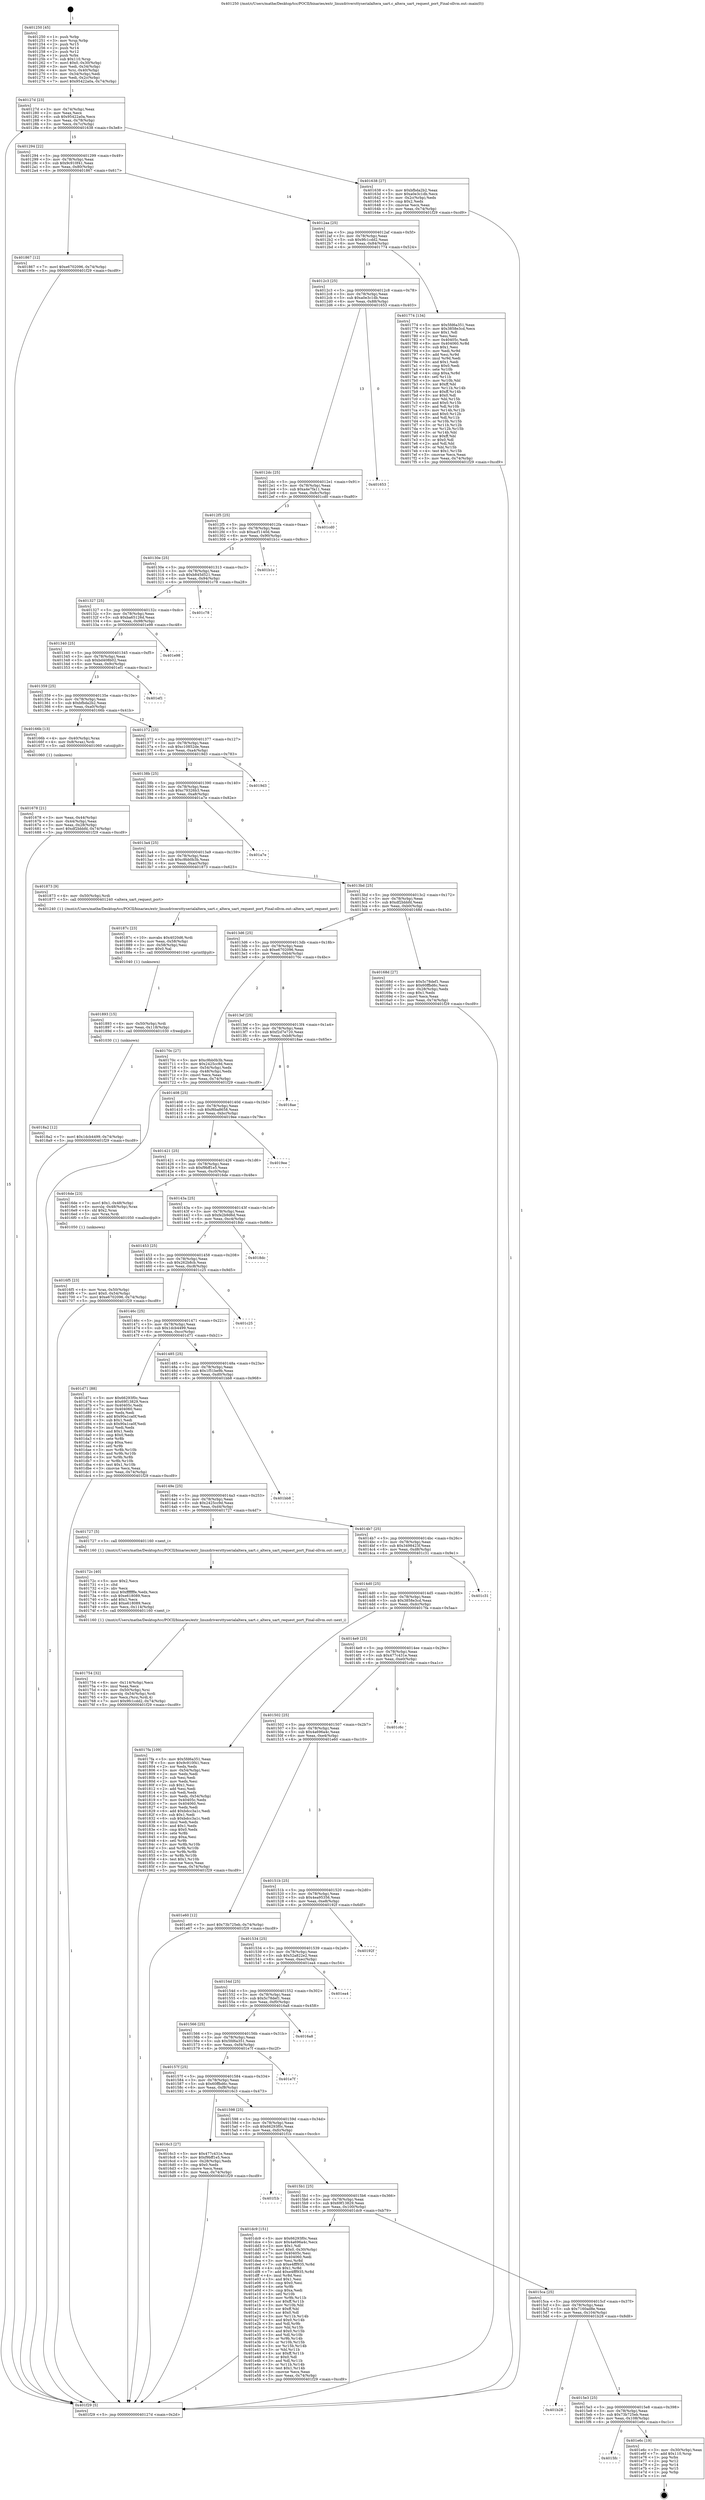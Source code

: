 digraph "0x401250" {
  label = "0x401250 (/mnt/c/Users/mathe/Desktop/tcc/POCII/binaries/extr_linuxdriversttyserialaltera_uart.c_altera_uart_request_port_Final-ollvm.out::main(0))"
  labelloc = "t"
  node[shape=record]

  Entry [label="",width=0.3,height=0.3,shape=circle,fillcolor=black,style=filled]
  "0x40127d" [label="{
     0x40127d [23]\l
     | [instrs]\l
     &nbsp;&nbsp;0x40127d \<+3\>: mov -0x74(%rbp),%eax\l
     &nbsp;&nbsp;0x401280 \<+2\>: mov %eax,%ecx\l
     &nbsp;&nbsp;0x401282 \<+6\>: sub $0x95422a0a,%ecx\l
     &nbsp;&nbsp;0x401288 \<+3\>: mov %eax,-0x78(%rbp)\l
     &nbsp;&nbsp;0x40128b \<+3\>: mov %ecx,-0x7c(%rbp)\l
     &nbsp;&nbsp;0x40128e \<+6\>: je 0000000000401638 \<main+0x3e8\>\l
  }"]
  "0x401638" [label="{
     0x401638 [27]\l
     | [instrs]\l
     &nbsp;&nbsp;0x401638 \<+5\>: mov $0xbfbda2b2,%eax\l
     &nbsp;&nbsp;0x40163d \<+5\>: mov $0xa0e3c1db,%ecx\l
     &nbsp;&nbsp;0x401642 \<+3\>: mov -0x2c(%rbp),%edx\l
     &nbsp;&nbsp;0x401645 \<+3\>: cmp $0x2,%edx\l
     &nbsp;&nbsp;0x401648 \<+3\>: cmovne %ecx,%eax\l
     &nbsp;&nbsp;0x40164b \<+3\>: mov %eax,-0x74(%rbp)\l
     &nbsp;&nbsp;0x40164e \<+5\>: jmp 0000000000401f29 \<main+0xcd9\>\l
  }"]
  "0x401294" [label="{
     0x401294 [22]\l
     | [instrs]\l
     &nbsp;&nbsp;0x401294 \<+5\>: jmp 0000000000401299 \<main+0x49\>\l
     &nbsp;&nbsp;0x401299 \<+3\>: mov -0x78(%rbp),%eax\l
     &nbsp;&nbsp;0x40129c \<+5\>: sub $0x9c910f41,%eax\l
     &nbsp;&nbsp;0x4012a1 \<+3\>: mov %eax,-0x80(%rbp)\l
     &nbsp;&nbsp;0x4012a4 \<+6\>: je 0000000000401867 \<main+0x617\>\l
  }"]
  "0x401f29" [label="{
     0x401f29 [5]\l
     | [instrs]\l
     &nbsp;&nbsp;0x401f29 \<+5\>: jmp 000000000040127d \<main+0x2d\>\l
  }"]
  "0x401250" [label="{
     0x401250 [45]\l
     | [instrs]\l
     &nbsp;&nbsp;0x401250 \<+1\>: push %rbp\l
     &nbsp;&nbsp;0x401251 \<+3\>: mov %rsp,%rbp\l
     &nbsp;&nbsp;0x401254 \<+2\>: push %r15\l
     &nbsp;&nbsp;0x401256 \<+2\>: push %r14\l
     &nbsp;&nbsp;0x401258 \<+2\>: push %r12\l
     &nbsp;&nbsp;0x40125a \<+1\>: push %rbx\l
     &nbsp;&nbsp;0x40125b \<+7\>: sub $0x110,%rsp\l
     &nbsp;&nbsp;0x401262 \<+7\>: movl $0x0,-0x30(%rbp)\l
     &nbsp;&nbsp;0x401269 \<+3\>: mov %edi,-0x34(%rbp)\l
     &nbsp;&nbsp;0x40126c \<+4\>: mov %rsi,-0x40(%rbp)\l
     &nbsp;&nbsp;0x401270 \<+3\>: mov -0x34(%rbp),%edi\l
     &nbsp;&nbsp;0x401273 \<+3\>: mov %edi,-0x2c(%rbp)\l
     &nbsp;&nbsp;0x401276 \<+7\>: movl $0x95422a0a,-0x74(%rbp)\l
  }"]
  Exit [label="",width=0.3,height=0.3,shape=circle,fillcolor=black,style=filled,peripheries=2]
  "0x401867" [label="{
     0x401867 [12]\l
     | [instrs]\l
     &nbsp;&nbsp;0x401867 \<+7\>: movl $0xe6702096,-0x74(%rbp)\l
     &nbsp;&nbsp;0x40186e \<+5\>: jmp 0000000000401f29 \<main+0xcd9\>\l
  }"]
  "0x4012aa" [label="{
     0x4012aa [25]\l
     | [instrs]\l
     &nbsp;&nbsp;0x4012aa \<+5\>: jmp 00000000004012af \<main+0x5f\>\l
     &nbsp;&nbsp;0x4012af \<+3\>: mov -0x78(%rbp),%eax\l
     &nbsp;&nbsp;0x4012b2 \<+5\>: sub $0x9fc1cdd2,%eax\l
     &nbsp;&nbsp;0x4012b7 \<+6\>: mov %eax,-0x84(%rbp)\l
     &nbsp;&nbsp;0x4012bd \<+6\>: je 0000000000401774 \<main+0x524\>\l
  }"]
  "0x4015fc" [label="{
     0x4015fc\l
  }", style=dashed]
  "0x401774" [label="{
     0x401774 [134]\l
     | [instrs]\l
     &nbsp;&nbsp;0x401774 \<+5\>: mov $0x5fd6a351,%eax\l
     &nbsp;&nbsp;0x401779 \<+5\>: mov $0x3858e3cd,%ecx\l
     &nbsp;&nbsp;0x40177e \<+2\>: mov $0x1,%dl\l
     &nbsp;&nbsp;0x401780 \<+2\>: xor %esi,%esi\l
     &nbsp;&nbsp;0x401782 \<+7\>: mov 0x40405c,%edi\l
     &nbsp;&nbsp;0x401789 \<+8\>: mov 0x404060,%r8d\l
     &nbsp;&nbsp;0x401791 \<+3\>: sub $0x1,%esi\l
     &nbsp;&nbsp;0x401794 \<+3\>: mov %edi,%r9d\l
     &nbsp;&nbsp;0x401797 \<+3\>: add %esi,%r9d\l
     &nbsp;&nbsp;0x40179a \<+4\>: imul %r9d,%edi\l
     &nbsp;&nbsp;0x40179e \<+3\>: and $0x1,%edi\l
     &nbsp;&nbsp;0x4017a1 \<+3\>: cmp $0x0,%edi\l
     &nbsp;&nbsp;0x4017a4 \<+4\>: sete %r10b\l
     &nbsp;&nbsp;0x4017a8 \<+4\>: cmp $0xa,%r8d\l
     &nbsp;&nbsp;0x4017ac \<+4\>: setl %r11b\l
     &nbsp;&nbsp;0x4017b0 \<+3\>: mov %r10b,%bl\l
     &nbsp;&nbsp;0x4017b3 \<+3\>: xor $0xff,%bl\l
     &nbsp;&nbsp;0x4017b6 \<+3\>: mov %r11b,%r14b\l
     &nbsp;&nbsp;0x4017b9 \<+4\>: xor $0xff,%r14b\l
     &nbsp;&nbsp;0x4017bd \<+3\>: xor $0x0,%dl\l
     &nbsp;&nbsp;0x4017c0 \<+3\>: mov %bl,%r15b\l
     &nbsp;&nbsp;0x4017c3 \<+4\>: and $0x0,%r15b\l
     &nbsp;&nbsp;0x4017c7 \<+3\>: and %dl,%r10b\l
     &nbsp;&nbsp;0x4017ca \<+3\>: mov %r14b,%r12b\l
     &nbsp;&nbsp;0x4017cd \<+4\>: and $0x0,%r12b\l
     &nbsp;&nbsp;0x4017d1 \<+3\>: and %dl,%r11b\l
     &nbsp;&nbsp;0x4017d4 \<+3\>: or %r10b,%r15b\l
     &nbsp;&nbsp;0x4017d7 \<+3\>: or %r11b,%r12b\l
     &nbsp;&nbsp;0x4017da \<+3\>: xor %r12b,%r15b\l
     &nbsp;&nbsp;0x4017dd \<+3\>: or %r14b,%bl\l
     &nbsp;&nbsp;0x4017e0 \<+3\>: xor $0xff,%bl\l
     &nbsp;&nbsp;0x4017e3 \<+3\>: or $0x0,%dl\l
     &nbsp;&nbsp;0x4017e6 \<+2\>: and %dl,%bl\l
     &nbsp;&nbsp;0x4017e8 \<+3\>: or %bl,%r15b\l
     &nbsp;&nbsp;0x4017eb \<+4\>: test $0x1,%r15b\l
     &nbsp;&nbsp;0x4017ef \<+3\>: cmovne %ecx,%eax\l
     &nbsp;&nbsp;0x4017f2 \<+3\>: mov %eax,-0x74(%rbp)\l
     &nbsp;&nbsp;0x4017f5 \<+5\>: jmp 0000000000401f29 \<main+0xcd9\>\l
  }"]
  "0x4012c3" [label="{
     0x4012c3 [25]\l
     | [instrs]\l
     &nbsp;&nbsp;0x4012c3 \<+5\>: jmp 00000000004012c8 \<main+0x78\>\l
     &nbsp;&nbsp;0x4012c8 \<+3\>: mov -0x78(%rbp),%eax\l
     &nbsp;&nbsp;0x4012cb \<+5\>: sub $0xa0e3c1db,%eax\l
     &nbsp;&nbsp;0x4012d0 \<+6\>: mov %eax,-0x88(%rbp)\l
     &nbsp;&nbsp;0x4012d6 \<+6\>: je 0000000000401653 \<main+0x403\>\l
  }"]
  "0x401e6c" [label="{
     0x401e6c [19]\l
     | [instrs]\l
     &nbsp;&nbsp;0x401e6c \<+3\>: mov -0x30(%rbp),%eax\l
     &nbsp;&nbsp;0x401e6f \<+7\>: add $0x110,%rsp\l
     &nbsp;&nbsp;0x401e76 \<+1\>: pop %rbx\l
     &nbsp;&nbsp;0x401e77 \<+2\>: pop %r12\l
     &nbsp;&nbsp;0x401e79 \<+2\>: pop %r14\l
     &nbsp;&nbsp;0x401e7b \<+2\>: pop %r15\l
     &nbsp;&nbsp;0x401e7d \<+1\>: pop %rbp\l
     &nbsp;&nbsp;0x401e7e \<+1\>: ret\l
  }"]
  "0x401653" [label="{
     0x401653\l
  }", style=dashed]
  "0x4012dc" [label="{
     0x4012dc [25]\l
     | [instrs]\l
     &nbsp;&nbsp;0x4012dc \<+5\>: jmp 00000000004012e1 \<main+0x91\>\l
     &nbsp;&nbsp;0x4012e1 \<+3\>: mov -0x78(%rbp),%eax\l
     &nbsp;&nbsp;0x4012e4 \<+5\>: sub $0xa4e7fa11,%eax\l
     &nbsp;&nbsp;0x4012e9 \<+6\>: mov %eax,-0x8c(%rbp)\l
     &nbsp;&nbsp;0x4012ef \<+6\>: je 0000000000401cd0 \<main+0xa80\>\l
  }"]
  "0x4015e3" [label="{
     0x4015e3 [25]\l
     | [instrs]\l
     &nbsp;&nbsp;0x4015e3 \<+5\>: jmp 00000000004015e8 \<main+0x398\>\l
     &nbsp;&nbsp;0x4015e8 \<+3\>: mov -0x78(%rbp),%eax\l
     &nbsp;&nbsp;0x4015eb \<+5\>: sub $0x73b725eb,%eax\l
     &nbsp;&nbsp;0x4015f0 \<+6\>: mov %eax,-0x108(%rbp)\l
     &nbsp;&nbsp;0x4015f6 \<+6\>: je 0000000000401e6c \<main+0xc1c\>\l
  }"]
  "0x401cd0" [label="{
     0x401cd0\l
  }", style=dashed]
  "0x4012f5" [label="{
     0x4012f5 [25]\l
     | [instrs]\l
     &nbsp;&nbsp;0x4012f5 \<+5\>: jmp 00000000004012fa \<main+0xaa\>\l
     &nbsp;&nbsp;0x4012fa \<+3\>: mov -0x78(%rbp),%eax\l
     &nbsp;&nbsp;0x4012fd \<+5\>: sub $0xacf1140d,%eax\l
     &nbsp;&nbsp;0x401302 \<+6\>: mov %eax,-0x90(%rbp)\l
     &nbsp;&nbsp;0x401308 \<+6\>: je 0000000000401b1c \<main+0x8cc\>\l
  }"]
  "0x401b28" [label="{
     0x401b28\l
  }", style=dashed]
  "0x401b1c" [label="{
     0x401b1c\l
  }", style=dashed]
  "0x40130e" [label="{
     0x40130e [25]\l
     | [instrs]\l
     &nbsp;&nbsp;0x40130e \<+5\>: jmp 0000000000401313 \<main+0xc3\>\l
     &nbsp;&nbsp;0x401313 \<+3\>: mov -0x78(%rbp),%eax\l
     &nbsp;&nbsp;0x401316 \<+5\>: sub $0xb845d521,%eax\l
     &nbsp;&nbsp;0x40131b \<+6\>: mov %eax,-0x94(%rbp)\l
     &nbsp;&nbsp;0x401321 \<+6\>: je 0000000000401c78 \<main+0xa28\>\l
  }"]
  "0x4015ca" [label="{
     0x4015ca [25]\l
     | [instrs]\l
     &nbsp;&nbsp;0x4015ca \<+5\>: jmp 00000000004015cf \<main+0x37f\>\l
     &nbsp;&nbsp;0x4015cf \<+3\>: mov -0x78(%rbp),%eax\l
     &nbsp;&nbsp;0x4015d2 \<+5\>: sub $0x7160ad8e,%eax\l
     &nbsp;&nbsp;0x4015d7 \<+6\>: mov %eax,-0x104(%rbp)\l
     &nbsp;&nbsp;0x4015dd \<+6\>: je 0000000000401b28 \<main+0x8d8\>\l
  }"]
  "0x401c78" [label="{
     0x401c78\l
  }", style=dashed]
  "0x401327" [label="{
     0x401327 [25]\l
     | [instrs]\l
     &nbsp;&nbsp;0x401327 \<+5\>: jmp 000000000040132c \<main+0xdc\>\l
     &nbsp;&nbsp;0x40132c \<+3\>: mov -0x78(%rbp),%eax\l
     &nbsp;&nbsp;0x40132f \<+5\>: sub $0xba65126d,%eax\l
     &nbsp;&nbsp;0x401334 \<+6\>: mov %eax,-0x98(%rbp)\l
     &nbsp;&nbsp;0x40133a \<+6\>: je 0000000000401e98 \<main+0xc48\>\l
  }"]
  "0x401dc9" [label="{
     0x401dc9 [151]\l
     | [instrs]\l
     &nbsp;&nbsp;0x401dc9 \<+5\>: mov $0x66293f0c,%eax\l
     &nbsp;&nbsp;0x401dce \<+5\>: mov $0x4a696a4c,%ecx\l
     &nbsp;&nbsp;0x401dd3 \<+2\>: mov $0x1,%dl\l
     &nbsp;&nbsp;0x401dd5 \<+7\>: movl $0x0,-0x30(%rbp)\l
     &nbsp;&nbsp;0x401ddc \<+7\>: mov 0x40405c,%esi\l
     &nbsp;&nbsp;0x401de3 \<+7\>: mov 0x404060,%edi\l
     &nbsp;&nbsp;0x401dea \<+3\>: mov %esi,%r8d\l
     &nbsp;&nbsp;0x401ded \<+7\>: sub $0xe4fff935,%r8d\l
     &nbsp;&nbsp;0x401df4 \<+4\>: sub $0x1,%r8d\l
     &nbsp;&nbsp;0x401df8 \<+7\>: add $0xe4fff935,%r8d\l
     &nbsp;&nbsp;0x401dff \<+4\>: imul %r8d,%esi\l
     &nbsp;&nbsp;0x401e03 \<+3\>: and $0x1,%esi\l
     &nbsp;&nbsp;0x401e06 \<+3\>: cmp $0x0,%esi\l
     &nbsp;&nbsp;0x401e09 \<+4\>: sete %r9b\l
     &nbsp;&nbsp;0x401e0d \<+3\>: cmp $0xa,%edi\l
     &nbsp;&nbsp;0x401e10 \<+4\>: setl %r10b\l
     &nbsp;&nbsp;0x401e14 \<+3\>: mov %r9b,%r11b\l
     &nbsp;&nbsp;0x401e17 \<+4\>: xor $0xff,%r11b\l
     &nbsp;&nbsp;0x401e1b \<+3\>: mov %r10b,%bl\l
     &nbsp;&nbsp;0x401e1e \<+3\>: xor $0xff,%bl\l
     &nbsp;&nbsp;0x401e21 \<+3\>: xor $0x0,%dl\l
     &nbsp;&nbsp;0x401e24 \<+3\>: mov %r11b,%r14b\l
     &nbsp;&nbsp;0x401e27 \<+4\>: and $0x0,%r14b\l
     &nbsp;&nbsp;0x401e2b \<+3\>: and %dl,%r9b\l
     &nbsp;&nbsp;0x401e2e \<+3\>: mov %bl,%r15b\l
     &nbsp;&nbsp;0x401e31 \<+4\>: and $0x0,%r15b\l
     &nbsp;&nbsp;0x401e35 \<+3\>: and %dl,%r10b\l
     &nbsp;&nbsp;0x401e38 \<+3\>: or %r9b,%r14b\l
     &nbsp;&nbsp;0x401e3b \<+3\>: or %r10b,%r15b\l
     &nbsp;&nbsp;0x401e3e \<+3\>: xor %r15b,%r14b\l
     &nbsp;&nbsp;0x401e41 \<+3\>: or %bl,%r11b\l
     &nbsp;&nbsp;0x401e44 \<+4\>: xor $0xff,%r11b\l
     &nbsp;&nbsp;0x401e48 \<+3\>: or $0x0,%dl\l
     &nbsp;&nbsp;0x401e4b \<+3\>: and %dl,%r11b\l
     &nbsp;&nbsp;0x401e4e \<+3\>: or %r11b,%r14b\l
     &nbsp;&nbsp;0x401e51 \<+4\>: test $0x1,%r14b\l
     &nbsp;&nbsp;0x401e55 \<+3\>: cmovne %ecx,%eax\l
     &nbsp;&nbsp;0x401e58 \<+3\>: mov %eax,-0x74(%rbp)\l
     &nbsp;&nbsp;0x401e5b \<+5\>: jmp 0000000000401f29 \<main+0xcd9\>\l
  }"]
  "0x401e98" [label="{
     0x401e98\l
  }", style=dashed]
  "0x401340" [label="{
     0x401340 [25]\l
     | [instrs]\l
     &nbsp;&nbsp;0x401340 \<+5\>: jmp 0000000000401345 \<main+0xf5\>\l
     &nbsp;&nbsp;0x401345 \<+3\>: mov -0x78(%rbp),%eax\l
     &nbsp;&nbsp;0x401348 \<+5\>: sub $0xbd408b02,%eax\l
     &nbsp;&nbsp;0x40134d \<+6\>: mov %eax,-0x9c(%rbp)\l
     &nbsp;&nbsp;0x401353 \<+6\>: je 0000000000401ef1 \<main+0xca1\>\l
  }"]
  "0x4015b1" [label="{
     0x4015b1 [25]\l
     | [instrs]\l
     &nbsp;&nbsp;0x4015b1 \<+5\>: jmp 00000000004015b6 \<main+0x366\>\l
     &nbsp;&nbsp;0x4015b6 \<+3\>: mov -0x78(%rbp),%eax\l
     &nbsp;&nbsp;0x4015b9 \<+5\>: sub $0x69f13829,%eax\l
     &nbsp;&nbsp;0x4015be \<+6\>: mov %eax,-0x100(%rbp)\l
     &nbsp;&nbsp;0x4015c4 \<+6\>: je 0000000000401dc9 \<main+0xb79\>\l
  }"]
  "0x401ef1" [label="{
     0x401ef1\l
  }", style=dashed]
  "0x401359" [label="{
     0x401359 [25]\l
     | [instrs]\l
     &nbsp;&nbsp;0x401359 \<+5\>: jmp 000000000040135e \<main+0x10e\>\l
     &nbsp;&nbsp;0x40135e \<+3\>: mov -0x78(%rbp),%eax\l
     &nbsp;&nbsp;0x401361 \<+5\>: sub $0xbfbda2b2,%eax\l
     &nbsp;&nbsp;0x401366 \<+6\>: mov %eax,-0xa0(%rbp)\l
     &nbsp;&nbsp;0x40136c \<+6\>: je 000000000040166b \<main+0x41b\>\l
  }"]
  "0x401f1b" [label="{
     0x401f1b\l
  }", style=dashed]
  "0x40166b" [label="{
     0x40166b [13]\l
     | [instrs]\l
     &nbsp;&nbsp;0x40166b \<+4\>: mov -0x40(%rbp),%rax\l
     &nbsp;&nbsp;0x40166f \<+4\>: mov 0x8(%rax),%rdi\l
     &nbsp;&nbsp;0x401673 \<+5\>: call 0000000000401060 \<atoi@plt\>\l
     | [calls]\l
     &nbsp;&nbsp;0x401060 \{1\} (unknown)\l
  }"]
  "0x401372" [label="{
     0x401372 [25]\l
     | [instrs]\l
     &nbsp;&nbsp;0x401372 \<+5\>: jmp 0000000000401377 \<main+0x127\>\l
     &nbsp;&nbsp;0x401377 \<+3\>: mov -0x78(%rbp),%eax\l
     &nbsp;&nbsp;0x40137a \<+5\>: sub $0xc10852de,%eax\l
     &nbsp;&nbsp;0x40137f \<+6\>: mov %eax,-0xa4(%rbp)\l
     &nbsp;&nbsp;0x401385 \<+6\>: je 00000000004019d3 \<main+0x783\>\l
  }"]
  "0x401678" [label="{
     0x401678 [21]\l
     | [instrs]\l
     &nbsp;&nbsp;0x401678 \<+3\>: mov %eax,-0x44(%rbp)\l
     &nbsp;&nbsp;0x40167b \<+3\>: mov -0x44(%rbp),%eax\l
     &nbsp;&nbsp;0x40167e \<+3\>: mov %eax,-0x28(%rbp)\l
     &nbsp;&nbsp;0x401681 \<+7\>: movl $0xdf2bbbfd,-0x74(%rbp)\l
     &nbsp;&nbsp;0x401688 \<+5\>: jmp 0000000000401f29 \<main+0xcd9\>\l
  }"]
  "0x4018a2" [label="{
     0x4018a2 [12]\l
     | [instrs]\l
     &nbsp;&nbsp;0x4018a2 \<+7\>: movl $0x1dcb4499,-0x74(%rbp)\l
     &nbsp;&nbsp;0x4018a9 \<+5\>: jmp 0000000000401f29 \<main+0xcd9\>\l
  }"]
  "0x4019d3" [label="{
     0x4019d3\l
  }", style=dashed]
  "0x40138b" [label="{
     0x40138b [25]\l
     | [instrs]\l
     &nbsp;&nbsp;0x40138b \<+5\>: jmp 0000000000401390 \<main+0x140\>\l
     &nbsp;&nbsp;0x401390 \<+3\>: mov -0x78(%rbp),%eax\l
     &nbsp;&nbsp;0x401393 \<+5\>: sub $0xc79326b3,%eax\l
     &nbsp;&nbsp;0x401398 \<+6\>: mov %eax,-0xa8(%rbp)\l
     &nbsp;&nbsp;0x40139e \<+6\>: je 0000000000401a7e \<main+0x82e\>\l
  }"]
  "0x401893" [label="{
     0x401893 [15]\l
     | [instrs]\l
     &nbsp;&nbsp;0x401893 \<+4\>: mov -0x50(%rbp),%rdi\l
     &nbsp;&nbsp;0x401897 \<+6\>: mov %eax,-0x118(%rbp)\l
     &nbsp;&nbsp;0x40189d \<+5\>: call 0000000000401030 \<free@plt\>\l
     | [calls]\l
     &nbsp;&nbsp;0x401030 \{1\} (unknown)\l
  }"]
  "0x401a7e" [label="{
     0x401a7e\l
  }", style=dashed]
  "0x4013a4" [label="{
     0x4013a4 [25]\l
     | [instrs]\l
     &nbsp;&nbsp;0x4013a4 \<+5\>: jmp 00000000004013a9 \<main+0x159\>\l
     &nbsp;&nbsp;0x4013a9 \<+3\>: mov -0x78(%rbp),%eax\l
     &nbsp;&nbsp;0x4013ac \<+5\>: sub $0xc9bb0b3b,%eax\l
     &nbsp;&nbsp;0x4013b1 \<+6\>: mov %eax,-0xac(%rbp)\l
     &nbsp;&nbsp;0x4013b7 \<+6\>: je 0000000000401873 \<main+0x623\>\l
  }"]
  "0x40187c" [label="{
     0x40187c [23]\l
     | [instrs]\l
     &nbsp;&nbsp;0x40187c \<+10\>: movabs $0x4020d6,%rdi\l
     &nbsp;&nbsp;0x401886 \<+3\>: mov %eax,-0x58(%rbp)\l
     &nbsp;&nbsp;0x401889 \<+3\>: mov -0x58(%rbp),%esi\l
     &nbsp;&nbsp;0x40188c \<+2\>: mov $0x0,%al\l
     &nbsp;&nbsp;0x40188e \<+5\>: call 0000000000401040 \<printf@plt\>\l
     | [calls]\l
     &nbsp;&nbsp;0x401040 \{1\} (unknown)\l
  }"]
  "0x401873" [label="{
     0x401873 [9]\l
     | [instrs]\l
     &nbsp;&nbsp;0x401873 \<+4\>: mov -0x50(%rbp),%rdi\l
     &nbsp;&nbsp;0x401877 \<+5\>: call 0000000000401240 \<altera_uart_request_port\>\l
     | [calls]\l
     &nbsp;&nbsp;0x401240 \{1\} (/mnt/c/Users/mathe/Desktop/tcc/POCII/binaries/extr_linuxdriversttyserialaltera_uart.c_altera_uart_request_port_Final-ollvm.out::altera_uart_request_port)\l
  }"]
  "0x4013bd" [label="{
     0x4013bd [25]\l
     | [instrs]\l
     &nbsp;&nbsp;0x4013bd \<+5\>: jmp 00000000004013c2 \<main+0x172\>\l
     &nbsp;&nbsp;0x4013c2 \<+3\>: mov -0x78(%rbp),%eax\l
     &nbsp;&nbsp;0x4013c5 \<+5\>: sub $0xdf2bbbfd,%eax\l
     &nbsp;&nbsp;0x4013ca \<+6\>: mov %eax,-0xb0(%rbp)\l
     &nbsp;&nbsp;0x4013d0 \<+6\>: je 000000000040168d \<main+0x43d\>\l
  }"]
  "0x401754" [label="{
     0x401754 [32]\l
     | [instrs]\l
     &nbsp;&nbsp;0x401754 \<+6\>: mov -0x114(%rbp),%ecx\l
     &nbsp;&nbsp;0x40175a \<+3\>: imul %eax,%ecx\l
     &nbsp;&nbsp;0x40175d \<+4\>: mov -0x50(%rbp),%rsi\l
     &nbsp;&nbsp;0x401761 \<+4\>: movslq -0x54(%rbp),%rdi\l
     &nbsp;&nbsp;0x401765 \<+3\>: mov %ecx,(%rsi,%rdi,4)\l
     &nbsp;&nbsp;0x401768 \<+7\>: movl $0x9fc1cdd2,-0x74(%rbp)\l
     &nbsp;&nbsp;0x40176f \<+5\>: jmp 0000000000401f29 \<main+0xcd9\>\l
  }"]
  "0x40168d" [label="{
     0x40168d [27]\l
     | [instrs]\l
     &nbsp;&nbsp;0x40168d \<+5\>: mov $0x5c78def1,%eax\l
     &nbsp;&nbsp;0x401692 \<+5\>: mov $0x60ffbd6c,%ecx\l
     &nbsp;&nbsp;0x401697 \<+3\>: mov -0x28(%rbp),%edx\l
     &nbsp;&nbsp;0x40169a \<+3\>: cmp $0x1,%edx\l
     &nbsp;&nbsp;0x40169d \<+3\>: cmovl %ecx,%eax\l
     &nbsp;&nbsp;0x4016a0 \<+3\>: mov %eax,-0x74(%rbp)\l
     &nbsp;&nbsp;0x4016a3 \<+5\>: jmp 0000000000401f29 \<main+0xcd9\>\l
  }"]
  "0x4013d6" [label="{
     0x4013d6 [25]\l
     | [instrs]\l
     &nbsp;&nbsp;0x4013d6 \<+5\>: jmp 00000000004013db \<main+0x18b\>\l
     &nbsp;&nbsp;0x4013db \<+3\>: mov -0x78(%rbp),%eax\l
     &nbsp;&nbsp;0x4013de \<+5\>: sub $0xe6702096,%eax\l
     &nbsp;&nbsp;0x4013e3 \<+6\>: mov %eax,-0xb4(%rbp)\l
     &nbsp;&nbsp;0x4013e9 \<+6\>: je 000000000040170c \<main+0x4bc\>\l
  }"]
  "0x40172c" [label="{
     0x40172c [40]\l
     | [instrs]\l
     &nbsp;&nbsp;0x40172c \<+5\>: mov $0x2,%ecx\l
     &nbsp;&nbsp;0x401731 \<+1\>: cltd\l
     &nbsp;&nbsp;0x401732 \<+2\>: idiv %ecx\l
     &nbsp;&nbsp;0x401734 \<+6\>: imul $0xfffffffe,%edx,%ecx\l
     &nbsp;&nbsp;0x40173a \<+6\>: sub $0xe618089,%ecx\l
     &nbsp;&nbsp;0x401740 \<+3\>: add $0x1,%ecx\l
     &nbsp;&nbsp;0x401743 \<+6\>: add $0xe618089,%ecx\l
     &nbsp;&nbsp;0x401749 \<+6\>: mov %ecx,-0x114(%rbp)\l
     &nbsp;&nbsp;0x40174f \<+5\>: call 0000000000401160 \<next_i\>\l
     | [calls]\l
     &nbsp;&nbsp;0x401160 \{1\} (/mnt/c/Users/mathe/Desktop/tcc/POCII/binaries/extr_linuxdriversttyserialaltera_uart.c_altera_uart_request_port_Final-ollvm.out::next_i)\l
  }"]
  "0x40170c" [label="{
     0x40170c [27]\l
     | [instrs]\l
     &nbsp;&nbsp;0x40170c \<+5\>: mov $0xc9bb0b3b,%eax\l
     &nbsp;&nbsp;0x401711 \<+5\>: mov $0x2425cc9d,%ecx\l
     &nbsp;&nbsp;0x401716 \<+3\>: mov -0x54(%rbp),%edx\l
     &nbsp;&nbsp;0x401719 \<+3\>: cmp -0x48(%rbp),%edx\l
     &nbsp;&nbsp;0x40171c \<+3\>: cmovl %ecx,%eax\l
     &nbsp;&nbsp;0x40171f \<+3\>: mov %eax,-0x74(%rbp)\l
     &nbsp;&nbsp;0x401722 \<+5\>: jmp 0000000000401f29 \<main+0xcd9\>\l
  }"]
  "0x4013ef" [label="{
     0x4013ef [25]\l
     | [instrs]\l
     &nbsp;&nbsp;0x4013ef \<+5\>: jmp 00000000004013f4 \<main+0x1a4\>\l
     &nbsp;&nbsp;0x4013f4 \<+3\>: mov -0x78(%rbp),%eax\l
     &nbsp;&nbsp;0x4013f7 \<+5\>: sub $0xf2d7e720,%eax\l
     &nbsp;&nbsp;0x4013fc \<+6\>: mov %eax,-0xb8(%rbp)\l
     &nbsp;&nbsp;0x401402 \<+6\>: je 00000000004018ae \<main+0x65e\>\l
  }"]
  "0x4016f5" [label="{
     0x4016f5 [23]\l
     | [instrs]\l
     &nbsp;&nbsp;0x4016f5 \<+4\>: mov %rax,-0x50(%rbp)\l
     &nbsp;&nbsp;0x4016f9 \<+7\>: movl $0x0,-0x54(%rbp)\l
     &nbsp;&nbsp;0x401700 \<+7\>: movl $0xe6702096,-0x74(%rbp)\l
     &nbsp;&nbsp;0x401707 \<+5\>: jmp 0000000000401f29 \<main+0xcd9\>\l
  }"]
  "0x4018ae" [label="{
     0x4018ae\l
  }", style=dashed]
  "0x401408" [label="{
     0x401408 [25]\l
     | [instrs]\l
     &nbsp;&nbsp;0x401408 \<+5\>: jmp 000000000040140d \<main+0x1bd\>\l
     &nbsp;&nbsp;0x40140d \<+3\>: mov -0x78(%rbp),%eax\l
     &nbsp;&nbsp;0x401410 \<+5\>: sub $0xf6ba8658,%eax\l
     &nbsp;&nbsp;0x401415 \<+6\>: mov %eax,-0xbc(%rbp)\l
     &nbsp;&nbsp;0x40141b \<+6\>: je 00000000004019ee \<main+0x79e\>\l
  }"]
  "0x401598" [label="{
     0x401598 [25]\l
     | [instrs]\l
     &nbsp;&nbsp;0x401598 \<+5\>: jmp 000000000040159d \<main+0x34d\>\l
     &nbsp;&nbsp;0x40159d \<+3\>: mov -0x78(%rbp),%eax\l
     &nbsp;&nbsp;0x4015a0 \<+5\>: sub $0x66293f0c,%eax\l
     &nbsp;&nbsp;0x4015a5 \<+6\>: mov %eax,-0xfc(%rbp)\l
     &nbsp;&nbsp;0x4015ab \<+6\>: je 0000000000401f1b \<main+0xccb\>\l
  }"]
  "0x4019ee" [label="{
     0x4019ee\l
  }", style=dashed]
  "0x401421" [label="{
     0x401421 [25]\l
     | [instrs]\l
     &nbsp;&nbsp;0x401421 \<+5\>: jmp 0000000000401426 \<main+0x1d6\>\l
     &nbsp;&nbsp;0x401426 \<+3\>: mov -0x78(%rbp),%eax\l
     &nbsp;&nbsp;0x401429 \<+5\>: sub $0xf9bff1e5,%eax\l
     &nbsp;&nbsp;0x40142e \<+6\>: mov %eax,-0xc0(%rbp)\l
     &nbsp;&nbsp;0x401434 \<+6\>: je 00000000004016de \<main+0x48e\>\l
  }"]
  "0x4016c3" [label="{
     0x4016c3 [27]\l
     | [instrs]\l
     &nbsp;&nbsp;0x4016c3 \<+5\>: mov $0x477c431e,%eax\l
     &nbsp;&nbsp;0x4016c8 \<+5\>: mov $0xf9bff1e5,%ecx\l
     &nbsp;&nbsp;0x4016cd \<+3\>: mov -0x28(%rbp),%edx\l
     &nbsp;&nbsp;0x4016d0 \<+3\>: cmp $0x0,%edx\l
     &nbsp;&nbsp;0x4016d3 \<+3\>: cmove %ecx,%eax\l
     &nbsp;&nbsp;0x4016d6 \<+3\>: mov %eax,-0x74(%rbp)\l
     &nbsp;&nbsp;0x4016d9 \<+5\>: jmp 0000000000401f29 \<main+0xcd9\>\l
  }"]
  "0x4016de" [label="{
     0x4016de [23]\l
     | [instrs]\l
     &nbsp;&nbsp;0x4016de \<+7\>: movl $0x1,-0x48(%rbp)\l
     &nbsp;&nbsp;0x4016e5 \<+4\>: movslq -0x48(%rbp),%rax\l
     &nbsp;&nbsp;0x4016e9 \<+4\>: shl $0x2,%rax\l
     &nbsp;&nbsp;0x4016ed \<+3\>: mov %rax,%rdi\l
     &nbsp;&nbsp;0x4016f0 \<+5\>: call 0000000000401050 \<malloc@plt\>\l
     | [calls]\l
     &nbsp;&nbsp;0x401050 \{1\} (unknown)\l
  }"]
  "0x40143a" [label="{
     0x40143a [25]\l
     | [instrs]\l
     &nbsp;&nbsp;0x40143a \<+5\>: jmp 000000000040143f \<main+0x1ef\>\l
     &nbsp;&nbsp;0x40143f \<+3\>: mov -0x78(%rbp),%eax\l
     &nbsp;&nbsp;0x401442 \<+5\>: sub $0xfe2b9d6d,%eax\l
     &nbsp;&nbsp;0x401447 \<+6\>: mov %eax,-0xc4(%rbp)\l
     &nbsp;&nbsp;0x40144d \<+6\>: je 00000000004018dc \<main+0x68c\>\l
  }"]
  "0x40157f" [label="{
     0x40157f [25]\l
     | [instrs]\l
     &nbsp;&nbsp;0x40157f \<+5\>: jmp 0000000000401584 \<main+0x334\>\l
     &nbsp;&nbsp;0x401584 \<+3\>: mov -0x78(%rbp),%eax\l
     &nbsp;&nbsp;0x401587 \<+5\>: sub $0x60ffbd6c,%eax\l
     &nbsp;&nbsp;0x40158c \<+6\>: mov %eax,-0xf8(%rbp)\l
     &nbsp;&nbsp;0x401592 \<+6\>: je 00000000004016c3 \<main+0x473\>\l
  }"]
  "0x4018dc" [label="{
     0x4018dc\l
  }", style=dashed]
  "0x401453" [label="{
     0x401453 [25]\l
     | [instrs]\l
     &nbsp;&nbsp;0x401453 \<+5\>: jmp 0000000000401458 \<main+0x208\>\l
     &nbsp;&nbsp;0x401458 \<+3\>: mov -0x78(%rbp),%eax\l
     &nbsp;&nbsp;0x40145b \<+5\>: sub $0x262b8cb,%eax\l
     &nbsp;&nbsp;0x401460 \<+6\>: mov %eax,-0xc8(%rbp)\l
     &nbsp;&nbsp;0x401466 \<+6\>: je 0000000000401c25 \<main+0x9d5\>\l
  }"]
  "0x401e7f" [label="{
     0x401e7f\l
  }", style=dashed]
  "0x401c25" [label="{
     0x401c25\l
  }", style=dashed]
  "0x40146c" [label="{
     0x40146c [25]\l
     | [instrs]\l
     &nbsp;&nbsp;0x40146c \<+5\>: jmp 0000000000401471 \<main+0x221\>\l
     &nbsp;&nbsp;0x401471 \<+3\>: mov -0x78(%rbp),%eax\l
     &nbsp;&nbsp;0x401474 \<+5\>: sub $0x1dcb4499,%eax\l
     &nbsp;&nbsp;0x401479 \<+6\>: mov %eax,-0xcc(%rbp)\l
     &nbsp;&nbsp;0x40147f \<+6\>: je 0000000000401d71 \<main+0xb21\>\l
  }"]
  "0x401566" [label="{
     0x401566 [25]\l
     | [instrs]\l
     &nbsp;&nbsp;0x401566 \<+5\>: jmp 000000000040156b \<main+0x31b\>\l
     &nbsp;&nbsp;0x40156b \<+3\>: mov -0x78(%rbp),%eax\l
     &nbsp;&nbsp;0x40156e \<+5\>: sub $0x5fd6a351,%eax\l
     &nbsp;&nbsp;0x401573 \<+6\>: mov %eax,-0xf4(%rbp)\l
     &nbsp;&nbsp;0x401579 \<+6\>: je 0000000000401e7f \<main+0xc2f\>\l
  }"]
  "0x401d71" [label="{
     0x401d71 [88]\l
     | [instrs]\l
     &nbsp;&nbsp;0x401d71 \<+5\>: mov $0x66293f0c,%eax\l
     &nbsp;&nbsp;0x401d76 \<+5\>: mov $0x69f13829,%ecx\l
     &nbsp;&nbsp;0x401d7b \<+7\>: mov 0x40405c,%edx\l
     &nbsp;&nbsp;0x401d82 \<+7\>: mov 0x404060,%esi\l
     &nbsp;&nbsp;0x401d89 \<+2\>: mov %edx,%edi\l
     &nbsp;&nbsp;0x401d8b \<+6\>: add $0x90a1ca0f,%edi\l
     &nbsp;&nbsp;0x401d91 \<+3\>: sub $0x1,%edi\l
     &nbsp;&nbsp;0x401d94 \<+6\>: sub $0x90a1ca0f,%edi\l
     &nbsp;&nbsp;0x401d9a \<+3\>: imul %edi,%edx\l
     &nbsp;&nbsp;0x401d9d \<+3\>: and $0x1,%edx\l
     &nbsp;&nbsp;0x401da0 \<+3\>: cmp $0x0,%edx\l
     &nbsp;&nbsp;0x401da3 \<+4\>: sete %r8b\l
     &nbsp;&nbsp;0x401da7 \<+3\>: cmp $0xa,%esi\l
     &nbsp;&nbsp;0x401daa \<+4\>: setl %r9b\l
     &nbsp;&nbsp;0x401dae \<+3\>: mov %r8b,%r10b\l
     &nbsp;&nbsp;0x401db1 \<+3\>: and %r9b,%r10b\l
     &nbsp;&nbsp;0x401db4 \<+3\>: xor %r9b,%r8b\l
     &nbsp;&nbsp;0x401db7 \<+3\>: or %r8b,%r10b\l
     &nbsp;&nbsp;0x401dba \<+4\>: test $0x1,%r10b\l
     &nbsp;&nbsp;0x401dbe \<+3\>: cmovne %ecx,%eax\l
     &nbsp;&nbsp;0x401dc1 \<+3\>: mov %eax,-0x74(%rbp)\l
     &nbsp;&nbsp;0x401dc4 \<+5\>: jmp 0000000000401f29 \<main+0xcd9\>\l
  }"]
  "0x401485" [label="{
     0x401485 [25]\l
     | [instrs]\l
     &nbsp;&nbsp;0x401485 \<+5\>: jmp 000000000040148a \<main+0x23a\>\l
     &nbsp;&nbsp;0x40148a \<+3\>: mov -0x78(%rbp),%eax\l
     &nbsp;&nbsp;0x40148d \<+5\>: sub $0x1f51be9b,%eax\l
     &nbsp;&nbsp;0x401492 \<+6\>: mov %eax,-0xd0(%rbp)\l
     &nbsp;&nbsp;0x401498 \<+6\>: je 0000000000401bb8 \<main+0x968\>\l
  }"]
  "0x4016a8" [label="{
     0x4016a8\l
  }", style=dashed]
  "0x401bb8" [label="{
     0x401bb8\l
  }", style=dashed]
  "0x40149e" [label="{
     0x40149e [25]\l
     | [instrs]\l
     &nbsp;&nbsp;0x40149e \<+5\>: jmp 00000000004014a3 \<main+0x253\>\l
     &nbsp;&nbsp;0x4014a3 \<+3\>: mov -0x78(%rbp),%eax\l
     &nbsp;&nbsp;0x4014a6 \<+5\>: sub $0x2425cc9d,%eax\l
     &nbsp;&nbsp;0x4014ab \<+6\>: mov %eax,-0xd4(%rbp)\l
     &nbsp;&nbsp;0x4014b1 \<+6\>: je 0000000000401727 \<main+0x4d7\>\l
  }"]
  "0x40154d" [label="{
     0x40154d [25]\l
     | [instrs]\l
     &nbsp;&nbsp;0x40154d \<+5\>: jmp 0000000000401552 \<main+0x302\>\l
     &nbsp;&nbsp;0x401552 \<+3\>: mov -0x78(%rbp),%eax\l
     &nbsp;&nbsp;0x401555 \<+5\>: sub $0x5c78def1,%eax\l
     &nbsp;&nbsp;0x40155a \<+6\>: mov %eax,-0xf0(%rbp)\l
     &nbsp;&nbsp;0x401560 \<+6\>: je 00000000004016a8 \<main+0x458\>\l
  }"]
  "0x401727" [label="{
     0x401727 [5]\l
     | [instrs]\l
     &nbsp;&nbsp;0x401727 \<+5\>: call 0000000000401160 \<next_i\>\l
     | [calls]\l
     &nbsp;&nbsp;0x401160 \{1\} (/mnt/c/Users/mathe/Desktop/tcc/POCII/binaries/extr_linuxdriversttyserialaltera_uart.c_altera_uart_request_port_Final-ollvm.out::next_i)\l
  }"]
  "0x4014b7" [label="{
     0x4014b7 [25]\l
     | [instrs]\l
     &nbsp;&nbsp;0x4014b7 \<+5\>: jmp 00000000004014bc \<main+0x26c\>\l
     &nbsp;&nbsp;0x4014bc \<+3\>: mov -0x78(%rbp),%eax\l
     &nbsp;&nbsp;0x4014bf \<+5\>: sub $0x3498423f,%eax\l
     &nbsp;&nbsp;0x4014c4 \<+6\>: mov %eax,-0xd8(%rbp)\l
     &nbsp;&nbsp;0x4014ca \<+6\>: je 0000000000401c31 \<main+0x9e1\>\l
  }"]
  "0x401ea4" [label="{
     0x401ea4\l
  }", style=dashed]
  "0x401c31" [label="{
     0x401c31\l
  }", style=dashed]
  "0x4014d0" [label="{
     0x4014d0 [25]\l
     | [instrs]\l
     &nbsp;&nbsp;0x4014d0 \<+5\>: jmp 00000000004014d5 \<main+0x285\>\l
     &nbsp;&nbsp;0x4014d5 \<+3\>: mov -0x78(%rbp),%eax\l
     &nbsp;&nbsp;0x4014d8 \<+5\>: sub $0x3858e3cd,%eax\l
     &nbsp;&nbsp;0x4014dd \<+6\>: mov %eax,-0xdc(%rbp)\l
     &nbsp;&nbsp;0x4014e3 \<+6\>: je 00000000004017fa \<main+0x5aa\>\l
  }"]
  "0x401534" [label="{
     0x401534 [25]\l
     | [instrs]\l
     &nbsp;&nbsp;0x401534 \<+5\>: jmp 0000000000401539 \<main+0x2e9\>\l
     &nbsp;&nbsp;0x401539 \<+3\>: mov -0x78(%rbp),%eax\l
     &nbsp;&nbsp;0x40153c \<+5\>: sub $0x52a822e2,%eax\l
     &nbsp;&nbsp;0x401541 \<+6\>: mov %eax,-0xec(%rbp)\l
     &nbsp;&nbsp;0x401547 \<+6\>: je 0000000000401ea4 \<main+0xc54\>\l
  }"]
  "0x4017fa" [label="{
     0x4017fa [109]\l
     | [instrs]\l
     &nbsp;&nbsp;0x4017fa \<+5\>: mov $0x5fd6a351,%eax\l
     &nbsp;&nbsp;0x4017ff \<+5\>: mov $0x9c910f41,%ecx\l
     &nbsp;&nbsp;0x401804 \<+2\>: xor %edx,%edx\l
     &nbsp;&nbsp;0x401806 \<+3\>: mov -0x54(%rbp),%esi\l
     &nbsp;&nbsp;0x401809 \<+2\>: mov %edx,%edi\l
     &nbsp;&nbsp;0x40180b \<+2\>: sub %esi,%edi\l
     &nbsp;&nbsp;0x40180d \<+2\>: mov %edx,%esi\l
     &nbsp;&nbsp;0x40180f \<+3\>: sub $0x1,%esi\l
     &nbsp;&nbsp;0x401812 \<+2\>: add %esi,%edi\l
     &nbsp;&nbsp;0x401814 \<+2\>: sub %edi,%edx\l
     &nbsp;&nbsp;0x401816 \<+3\>: mov %edx,-0x54(%rbp)\l
     &nbsp;&nbsp;0x401819 \<+7\>: mov 0x40405c,%edx\l
     &nbsp;&nbsp;0x401820 \<+7\>: mov 0x404060,%esi\l
     &nbsp;&nbsp;0x401827 \<+2\>: mov %edx,%edi\l
     &nbsp;&nbsp;0x401829 \<+6\>: add $0xbdcc3a1c,%edi\l
     &nbsp;&nbsp;0x40182f \<+3\>: sub $0x1,%edi\l
     &nbsp;&nbsp;0x401832 \<+6\>: sub $0xbdcc3a1c,%edi\l
     &nbsp;&nbsp;0x401838 \<+3\>: imul %edi,%edx\l
     &nbsp;&nbsp;0x40183b \<+3\>: and $0x1,%edx\l
     &nbsp;&nbsp;0x40183e \<+3\>: cmp $0x0,%edx\l
     &nbsp;&nbsp;0x401841 \<+4\>: sete %r8b\l
     &nbsp;&nbsp;0x401845 \<+3\>: cmp $0xa,%esi\l
     &nbsp;&nbsp;0x401848 \<+4\>: setl %r9b\l
     &nbsp;&nbsp;0x40184c \<+3\>: mov %r8b,%r10b\l
     &nbsp;&nbsp;0x40184f \<+3\>: and %r9b,%r10b\l
     &nbsp;&nbsp;0x401852 \<+3\>: xor %r9b,%r8b\l
     &nbsp;&nbsp;0x401855 \<+3\>: or %r8b,%r10b\l
     &nbsp;&nbsp;0x401858 \<+4\>: test $0x1,%r10b\l
     &nbsp;&nbsp;0x40185c \<+3\>: cmovne %ecx,%eax\l
     &nbsp;&nbsp;0x40185f \<+3\>: mov %eax,-0x74(%rbp)\l
     &nbsp;&nbsp;0x401862 \<+5\>: jmp 0000000000401f29 \<main+0xcd9\>\l
  }"]
  "0x4014e9" [label="{
     0x4014e9 [25]\l
     | [instrs]\l
     &nbsp;&nbsp;0x4014e9 \<+5\>: jmp 00000000004014ee \<main+0x29e\>\l
     &nbsp;&nbsp;0x4014ee \<+3\>: mov -0x78(%rbp),%eax\l
     &nbsp;&nbsp;0x4014f1 \<+5\>: sub $0x477c431e,%eax\l
     &nbsp;&nbsp;0x4014f6 \<+6\>: mov %eax,-0xe0(%rbp)\l
     &nbsp;&nbsp;0x4014fc \<+6\>: je 0000000000401c6c \<main+0xa1c\>\l
  }"]
  "0x40192f" [label="{
     0x40192f\l
  }", style=dashed]
  "0x401c6c" [label="{
     0x401c6c\l
  }", style=dashed]
  "0x401502" [label="{
     0x401502 [25]\l
     | [instrs]\l
     &nbsp;&nbsp;0x401502 \<+5\>: jmp 0000000000401507 \<main+0x2b7\>\l
     &nbsp;&nbsp;0x401507 \<+3\>: mov -0x78(%rbp),%eax\l
     &nbsp;&nbsp;0x40150a \<+5\>: sub $0x4a696a4c,%eax\l
     &nbsp;&nbsp;0x40150f \<+6\>: mov %eax,-0xe4(%rbp)\l
     &nbsp;&nbsp;0x401515 \<+6\>: je 0000000000401e60 \<main+0xc10\>\l
  }"]
  "0x40151b" [label="{
     0x40151b [25]\l
     | [instrs]\l
     &nbsp;&nbsp;0x40151b \<+5\>: jmp 0000000000401520 \<main+0x2d0\>\l
     &nbsp;&nbsp;0x401520 \<+3\>: mov -0x78(%rbp),%eax\l
     &nbsp;&nbsp;0x401523 \<+5\>: sub $0x4ea95356,%eax\l
     &nbsp;&nbsp;0x401528 \<+6\>: mov %eax,-0xe8(%rbp)\l
     &nbsp;&nbsp;0x40152e \<+6\>: je 000000000040192f \<main+0x6df\>\l
  }"]
  "0x401e60" [label="{
     0x401e60 [12]\l
     | [instrs]\l
     &nbsp;&nbsp;0x401e60 \<+7\>: movl $0x73b725eb,-0x74(%rbp)\l
     &nbsp;&nbsp;0x401e67 \<+5\>: jmp 0000000000401f29 \<main+0xcd9\>\l
  }"]
  Entry -> "0x401250" [label=" 1"]
  "0x40127d" -> "0x401638" [label=" 1"]
  "0x40127d" -> "0x401294" [label=" 15"]
  "0x401638" -> "0x401f29" [label=" 1"]
  "0x401250" -> "0x40127d" [label=" 1"]
  "0x401f29" -> "0x40127d" [label=" 15"]
  "0x401e6c" -> Exit [label=" 1"]
  "0x401294" -> "0x401867" [label=" 1"]
  "0x401294" -> "0x4012aa" [label=" 14"]
  "0x4015e3" -> "0x4015fc" [label=" 0"]
  "0x4012aa" -> "0x401774" [label=" 1"]
  "0x4012aa" -> "0x4012c3" [label=" 13"]
  "0x4015e3" -> "0x401e6c" [label=" 1"]
  "0x4012c3" -> "0x401653" [label=" 0"]
  "0x4012c3" -> "0x4012dc" [label=" 13"]
  "0x4015ca" -> "0x4015e3" [label=" 1"]
  "0x4012dc" -> "0x401cd0" [label=" 0"]
  "0x4012dc" -> "0x4012f5" [label=" 13"]
  "0x4015ca" -> "0x401b28" [label=" 0"]
  "0x4012f5" -> "0x401b1c" [label=" 0"]
  "0x4012f5" -> "0x40130e" [label=" 13"]
  "0x401e60" -> "0x401f29" [label=" 1"]
  "0x40130e" -> "0x401c78" [label=" 0"]
  "0x40130e" -> "0x401327" [label=" 13"]
  "0x401dc9" -> "0x401f29" [label=" 1"]
  "0x401327" -> "0x401e98" [label=" 0"]
  "0x401327" -> "0x401340" [label=" 13"]
  "0x4015b1" -> "0x4015ca" [label=" 1"]
  "0x401340" -> "0x401ef1" [label=" 0"]
  "0x401340" -> "0x401359" [label=" 13"]
  "0x4015b1" -> "0x401dc9" [label=" 1"]
  "0x401359" -> "0x40166b" [label=" 1"]
  "0x401359" -> "0x401372" [label=" 12"]
  "0x40166b" -> "0x401678" [label=" 1"]
  "0x401678" -> "0x401f29" [label=" 1"]
  "0x401598" -> "0x4015b1" [label=" 2"]
  "0x401372" -> "0x4019d3" [label=" 0"]
  "0x401372" -> "0x40138b" [label=" 12"]
  "0x401598" -> "0x401f1b" [label=" 0"]
  "0x40138b" -> "0x401a7e" [label=" 0"]
  "0x40138b" -> "0x4013a4" [label=" 12"]
  "0x401d71" -> "0x401f29" [label=" 1"]
  "0x4013a4" -> "0x401873" [label=" 1"]
  "0x4013a4" -> "0x4013bd" [label=" 11"]
  "0x4018a2" -> "0x401f29" [label=" 1"]
  "0x4013bd" -> "0x40168d" [label=" 1"]
  "0x4013bd" -> "0x4013d6" [label=" 10"]
  "0x40168d" -> "0x401f29" [label=" 1"]
  "0x401893" -> "0x4018a2" [label=" 1"]
  "0x4013d6" -> "0x40170c" [label=" 2"]
  "0x4013d6" -> "0x4013ef" [label=" 8"]
  "0x40187c" -> "0x401893" [label=" 1"]
  "0x4013ef" -> "0x4018ae" [label=" 0"]
  "0x4013ef" -> "0x401408" [label=" 8"]
  "0x401873" -> "0x40187c" [label=" 1"]
  "0x401408" -> "0x4019ee" [label=" 0"]
  "0x401408" -> "0x401421" [label=" 8"]
  "0x401867" -> "0x401f29" [label=" 1"]
  "0x401421" -> "0x4016de" [label=" 1"]
  "0x401421" -> "0x40143a" [label=" 7"]
  "0x4017fa" -> "0x401f29" [label=" 1"]
  "0x40143a" -> "0x4018dc" [label=" 0"]
  "0x40143a" -> "0x401453" [label=" 7"]
  "0x401754" -> "0x401f29" [label=" 1"]
  "0x401453" -> "0x401c25" [label=" 0"]
  "0x401453" -> "0x40146c" [label=" 7"]
  "0x40172c" -> "0x401754" [label=" 1"]
  "0x40146c" -> "0x401d71" [label=" 1"]
  "0x40146c" -> "0x401485" [label=" 6"]
  "0x40170c" -> "0x401f29" [label=" 2"]
  "0x401485" -> "0x401bb8" [label=" 0"]
  "0x401485" -> "0x40149e" [label=" 6"]
  "0x4016f5" -> "0x401f29" [label=" 1"]
  "0x40149e" -> "0x401727" [label=" 1"]
  "0x40149e" -> "0x4014b7" [label=" 5"]
  "0x4016c3" -> "0x401f29" [label=" 1"]
  "0x4014b7" -> "0x401c31" [label=" 0"]
  "0x4014b7" -> "0x4014d0" [label=" 5"]
  "0x40157f" -> "0x401598" [label=" 2"]
  "0x4014d0" -> "0x4017fa" [label=" 1"]
  "0x4014d0" -> "0x4014e9" [label=" 4"]
  "0x401774" -> "0x401f29" [label=" 1"]
  "0x4014e9" -> "0x401c6c" [label=" 0"]
  "0x4014e9" -> "0x401502" [label=" 4"]
  "0x401566" -> "0x40157f" [label=" 3"]
  "0x401502" -> "0x401e60" [label=" 1"]
  "0x401502" -> "0x40151b" [label=" 3"]
  "0x401566" -> "0x401e7f" [label=" 0"]
  "0x40151b" -> "0x40192f" [label=" 0"]
  "0x40151b" -> "0x401534" [label=" 3"]
  "0x40157f" -> "0x4016c3" [label=" 1"]
  "0x401534" -> "0x401ea4" [label=" 0"]
  "0x401534" -> "0x40154d" [label=" 3"]
  "0x4016de" -> "0x4016f5" [label=" 1"]
  "0x40154d" -> "0x4016a8" [label=" 0"]
  "0x40154d" -> "0x401566" [label=" 3"]
  "0x401727" -> "0x40172c" [label=" 1"]
}
